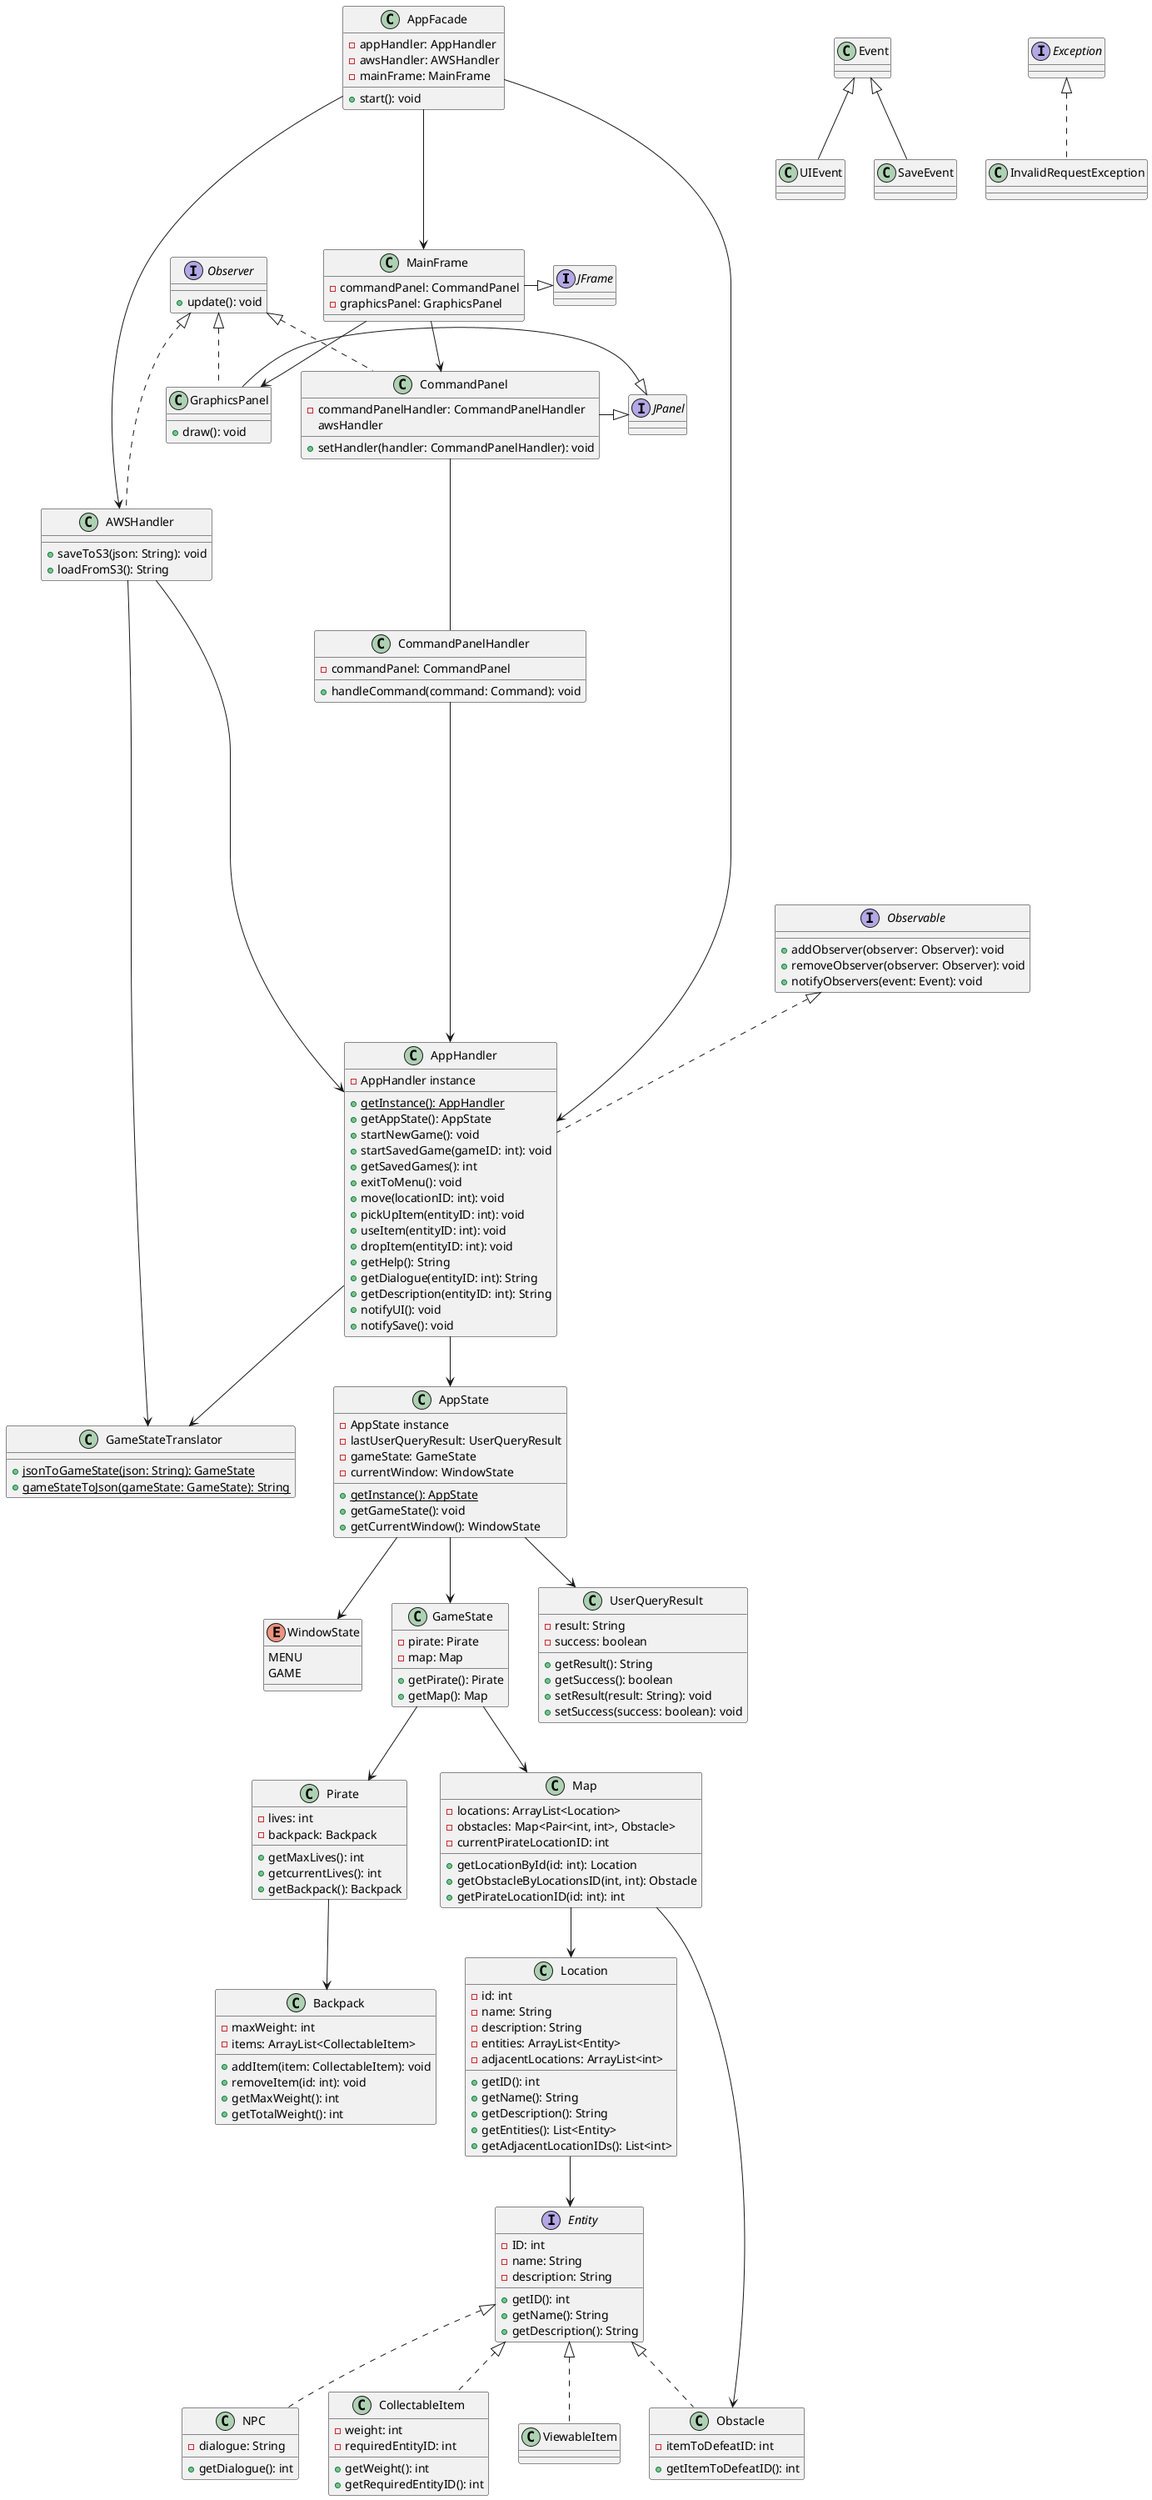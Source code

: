 @startuml
' Interfaces
interface JFrame
interface JPanel

interface Observer {
    + update(): void
}

interface Observable {
    + addObserver(observer: Observer): void
    + removeObserver(observer: Observer): void
    + notifyObservers(event: Event): void
}

' Event Classes
class Event {}
class UIEvent extends Event {}
class SaveEvent extends Event {}

' WindowState
enum WindowState {
    MENU
    GAME
}

' Main Frame and Panels
class MainFrame {
    - commandPanel: CommandPanel
    - graphicsPanel: GraphicsPanel
}

MainFrame -|> JFrame
MainFrame --> CommandPanel
MainFrame --> GraphicsPanel

class CommandPanel implements Observer {
    - commandPanelHandler: CommandPanelHandler
    + setHandler(handler: CommandPanelHandler): void
    awsHandler
}



CommandPanel -|> JPanel
CommandPanel --- CommandPanelHandler

class CommandPanelHandler {
    - commandPanel: CommandPanel
    + handleCommand(command: Command): void
}

CommandPanelHandler ------> AppHandler

class GraphicsPanel implements Observer {
    + draw(): void
}

GraphicsPanel -|> JPanel

' Facade and Game State
class AppFacade {
    - appHandler: AppHandler
    - awsHandler: AWSHandler
    - mainFrame: MainFrame
    + start(): void
}

class AppHandler implements Observable {
    - AppHandler instance
    + {static} getInstance(): AppHandler
    + getAppState(): AppState
    + startNewGame(): void
    + startSavedGame(gameID: int): void
    + getSavedGames(): int
    + exitToMenu(): void
    + move(locationID: int): void
    + pickUpItem(entityID: int): void
    + useItem(entityID: int): void
    + dropItem(entityID: int): void
    + getHelp(): String
    + getDialogue(entityID: int): String
    + getDescription(entityID: int): String
    + notifyUI(): void
    + notifySave(): void
}

AppHandler --> AppState
AppFacade --> AWSHandler
AppFacade ---> MainFrame

class AppState {
    + {static} getInstance(): AppState
    - AppState instance
    - lastUserQueryResult: UserQueryResult
    - gameState: GameState
    - currentWindow: WindowState
    + getGameState(): void
    + getCurrentWindow(): WindowState
}


AppFacade ------> AppHandler
AppState --> WindowState
AppState --> GameState

class UserQueryResult {
    - result: String
    - success: boolean
    + getResult(): String
    + getSuccess(): boolean
    + setResult(result: String): void
    + setSuccess(success: boolean): void
}

AppState --> UserQueryResult


class GameState {
    - pirate: Pirate
    - map: Map
    + getPirate(): Pirate
    + getMap(): Map
}

class AWSHandler implements Observer {
    + saveToS3(json: String): void
    + loadFromS3(): String
}

AWSHandler ------> AppHandler

' Translator
class GameStateTranslator {
    + {static} jsonToGameState(json: String): GameState
    + {static} gameStateToJson(gameState: GameState): String
}

AppHandler --> GameStateTranslator
AWSHandler --> GameStateTranslator

' Game Entities
class Pirate {
    - lives: int
    - backpack: Backpack
    + getMaxLives(): int
    + getcurrentLives(): int
    + getBackpack(): Backpack
}

Pirate --> Backpack

class Backpack {
    - maxWeight: int
    - items: ArrayList<CollectableItem>
    + addItem(item: CollectableItem): void
    + removeItem(id: int): void
    + getMaxWeight(): int
    + getTotalWeight(): int
}

class Map {
    - locations: ArrayList<Location>
    - obstacles: Map<Pair<int, int>, Obstacle>
    - currentPirateLocationID: int
    + getLocationById(id: int): Location
    + getObstacleByLocationsID(int, int): Obstacle
    + getPirateLocationID(id: int): int
}

Map--> Obstacle

GameState --> Pirate
GameState --> Map

class Location {
    - id: int
    - name: String
    - description: String
    - entities: ArrayList<Entity>
    - adjacentLocations: ArrayList<int>
    + getID(): int
    + getName(): String
    + getDescription(): String
    + getEntities(): List<Entity>
    + getAdjacentLocationIDs(): List<int>
}

Map --> Location

interface Entity {
    - ID: int
    - name: String
    - description: String
    + getID(): int
    + getName(): String
    + getDescription(): String
}

class CollectableItem implements Entity {
    - weight: int
    - requiredEntityID: int
    + getWeight(): int
    + getRequiredEntityID(): int
}

class ViewableItem implements Entity {
}

class NPC implements Entity {
    - dialogue: String
    + getDialogue(): int
}

class Obstacle implements Entity {
    - itemToDefeatID: int
    + getItemToDefeatID(): int
}

Location --> Entity

class InvalidRequestException implements Exception {
}
@enduml